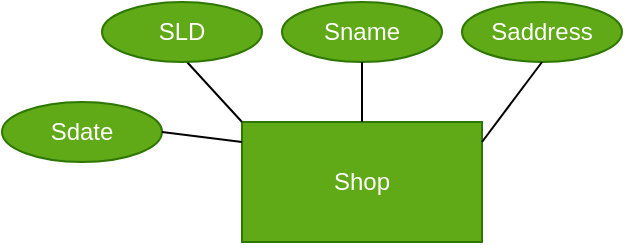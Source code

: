 <mxfile version="23.1.0" type="github">
  <diagram name="Page-1" id="Sn4nD9zG-_jlpiyMKoH1">
    <mxGraphModel dx="1009" dy="542" grid="1" gridSize="10" guides="1" tooltips="1" connect="1" arrows="1" fold="1" page="1" pageScale="1" pageWidth="850" pageHeight="1100" math="0" shadow="0">
      <root>
        <mxCell id="0" />
        <mxCell id="1" parent="0" />
        <mxCell id="K-MZXN58Cj5F6070ULld-1" value="Shop" style="rounded=0;whiteSpace=wrap;html=1;fillColor=#60a917;fontColor=#ffffff;strokeColor=#2D7600;" vertex="1" parent="1">
          <mxGeometry x="360" y="190" width="120" height="60" as="geometry" />
        </mxCell>
        <mxCell id="K-MZXN58Cj5F6070ULld-3" value="" style="endArrow=none;html=1;rounded=0;exitX=0.75;exitY=1;exitDx=0;exitDy=0;" edge="1" parent="1">
          <mxGeometry width="50" height="50" relative="1" as="geometry">
            <mxPoint x="332.5" y="160" as="sourcePoint" />
            <mxPoint x="360" y="190" as="targetPoint" />
          </mxGeometry>
        </mxCell>
        <mxCell id="K-MZXN58Cj5F6070ULld-4" value="SLD" style="ellipse;whiteSpace=wrap;html=1;fillColor=#60a917;fontColor=#ffffff;strokeColor=#2D7600;" vertex="1" parent="1">
          <mxGeometry x="290" y="130" width="80" height="30" as="geometry" />
        </mxCell>
        <mxCell id="K-MZXN58Cj5F6070ULld-6" value="Sname" style="ellipse;whiteSpace=wrap;html=1;fillColor=#60a917;fontColor=#ffffff;strokeColor=#2D7600;" vertex="1" parent="1">
          <mxGeometry x="380" y="130" width="80" height="30" as="geometry" />
        </mxCell>
        <mxCell id="K-MZXN58Cj5F6070ULld-9" value="" style="endArrow=none;html=1;rounded=0;exitX=0.5;exitY=0;exitDx=0;exitDy=0;" edge="1" parent="1" source="K-MZXN58Cj5F6070ULld-1" target="K-MZXN58Cj5F6070ULld-6">
          <mxGeometry width="50" height="50" relative="1" as="geometry">
            <mxPoint x="400" y="200" as="sourcePoint" />
            <mxPoint x="450" y="150" as="targetPoint" />
          </mxGeometry>
        </mxCell>
        <mxCell id="K-MZXN58Cj5F6070ULld-10" value="Saddress" style="ellipse;whiteSpace=wrap;html=1;fillColor=#60a917;fontColor=#ffffff;strokeColor=#2D7600;" vertex="1" parent="1">
          <mxGeometry x="470" y="130" width="80" height="30" as="geometry" />
        </mxCell>
        <mxCell id="K-MZXN58Cj5F6070ULld-11" value="" style="endArrow=none;html=1;rounded=0;" edge="1" parent="1">
          <mxGeometry width="50" height="50" relative="1" as="geometry">
            <mxPoint x="480" y="200" as="sourcePoint" />
            <mxPoint x="510" y="160" as="targetPoint" />
          </mxGeometry>
        </mxCell>
        <mxCell id="K-MZXN58Cj5F6070ULld-13" value="Sdate" style="ellipse;whiteSpace=wrap;html=1;fillColor=#60a917;fontColor=#ffffff;strokeColor=#2D7600;" vertex="1" parent="1">
          <mxGeometry x="240" y="180" width="80" height="30" as="geometry" />
        </mxCell>
        <mxCell id="K-MZXN58Cj5F6070ULld-14" value="" style="endArrow=none;html=1;rounded=0;exitX=1;exitY=0.5;exitDx=0;exitDy=0;" edge="1" parent="1" source="K-MZXN58Cj5F6070ULld-13">
          <mxGeometry width="50" height="50" relative="1" as="geometry">
            <mxPoint x="320" y="250" as="sourcePoint" />
            <mxPoint x="360" y="200" as="targetPoint" />
          </mxGeometry>
        </mxCell>
      </root>
    </mxGraphModel>
  </diagram>
</mxfile>

